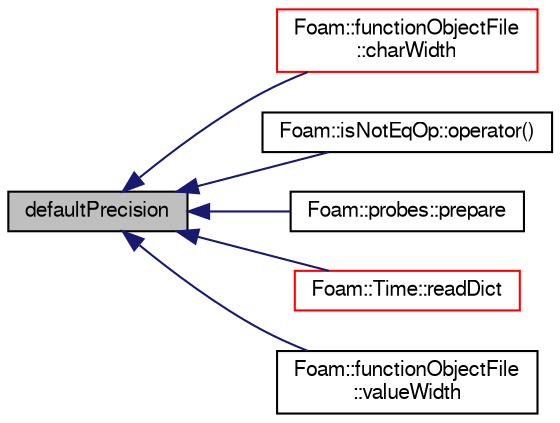 digraph "defaultPrecision"
{
  bgcolor="transparent";
  edge [fontname="FreeSans",fontsize="10",labelfontname="FreeSans",labelfontsize="10"];
  node [fontname="FreeSans",fontsize="10",shape=record];
  rankdir="LR";
  Node40608 [label="defaultPrecision",height=0.2,width=0.4,color="black", fillcolor="grey75", style="filled", fontcolor="black"];
  Node40608 -> Node40609 [dir="back",color="midnightblue",fontsize="10",style="solid",fontname="FreeSans"];
  Node40609 [label="Foam::functionObjectFile\l::charWidth",height=0.2,width=0.4,color="red",URL="$a26122.html#a45ae5ac43c2825d7d39acd8b37a3fd0b",tooltip="Return width of character stream output. "];
  Node40608 -> Node40643 [dir="back",color="midnightblue",fontsize="10",style="solid",fontname="FreeSans"];
  Node40643 [label="Foam::isNotEqOp::operator()",height=0.2,width=0.4,color="black",URL="$a29274.html#a01862be47ab4909fe7ca306a60a0b067"];
  Node40608 -> Node40644 [dir="back",color="midnightblue",fontsize="10",style="solid",fontname="FreeSans"];
  Node40644 [label="Foam::probes::prepare",height=0.2,width=0.4,color="black",URL="$a29266.html#a5e55cd815681cedddeb894b90ef68173",tooltip="Classify field type and Open/close file streams,. "];
  Node40608 -> Node40645 [dir="back",color="midnightblue",fontsize="10",style="solid",fontname="FreeSans"];
  Node40645 [label="Foam::Time::readDict",height=0.2,width=0.4,color="red",URL="$a26350.html#a09f8bbb748b599cf713fa2e07ec7e0b4",tooltip="Read the control dictionary and set the write controls etc. "];
  Node40608 -> Node42638 [dir="back",color="midnightblue",fontsize="10",style="solid",fontname="FreeSans"];
  Node42638 [label="Foam::functionObjectFile\l::valueWidth",height=0.2,width=0.4,color="black",URL="$a26122.html#a57020e80e0a62592e696161e9d5ff261",tooltip="Return the value width when writing to stream with optional offset. "];
}
